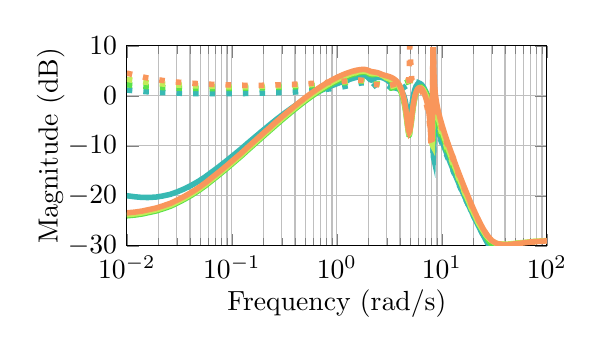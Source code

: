 % This file was created by matlab2tikz.
%
%The latest updates can be retrieved from
%  http://www.mathworks.com/matlabcentral/fileexchange/22022-matlab2tikz-matlab2tikz
%where you can also make suggestions and rate matlab2tikz.
%
%\definecolor{mycolor1}{rgb}{0.078,0.504,0.838}%blau
\definecolor{mycolor1}{rgb}{0.977,0.589,0.357}%
\definecolor{mycolor37}{rgb}{0.221,0.724,0.703}%
\definecolor{mycolor53}{rgb}{0.352,0.886,0.291}%
\definecolor{mycolor69}{rgb}{0.757,0.925,0.348}%
\definecolor{mycolor89}{rgb}{0.977,0.589,0.357}%
%
\begin{tikzpicture}

\begin{axis}[%
width=2.1in,
height=1.0in,
at={(0.68in,0.596in)},
scale only axis,
xmode=log,
xmin=0.01,
xmax=100,
xmajorgrids,
xminorgrids,
ymajorgrids,
xminorticks=true,
xlabel={Frequency (rad/s)},
xlabel style = {yshift=1mm},
ymin=-30,
ymax=10,
ylabel={Magnitude (dB)},
ylabel style = {yshift=-2mm},
axis background/.style={fill=white}
]
\addplot [ line width=2pt,color=mycolor37,loosely dotted,forget plot]
  table[row sep=crcr]{%
0.01	1.151\\
0.012	1.011\\
0.014	0.891\\
0.016	0.79\\
0.019	0.706\\
0.022	0.637\\
0.026	0.581\\
0.03	0.535\\
0.035	0.498\\
0.041	0.468\\
0.048	0.446\\
0.056	0.431\\
0.065	0.423\\
0.076	0.421\\
0.089	0.426\\
0.104	0.437\\
0.122	0.453\\
0.142	0.474\\
0.166	0.5\\
0.194	0.531\\
0.227	0.568\\
0.265	0.612\\
0.31	0.665\\
0.363	0.729\\
0.424	0.804\\
0.495	0.895\\
0.579	1.005\\
0.677	1.137\\
0.791	1.296\\
0.925	1.487\\
1.024	1.633\\
1.099	1.743\\
1.168	1.846\\
1.24	1.953\\
1.306	2.05\\
1.373	2.148\\
1.435	2.237\\
1.497	2.322\\
1.556	2.399\\
1.611	2.467\\
1.666	2.528\\
1.713	2.572\\
1.765	2.605\\
1.805	2.615\\
1.854	2.597\\
1.887	2.558\\
1.933	2.447\\
1.958	2.351\\
2.003	2.121\\
2.021	2.01\\
2.076	1.709\\
2.132	1.588\\
2.2	1.73\\
2.204	1.742\\
2.284	2.034\\
2.297	2.079\\
2.387	2.3\\
2.413	2.345\\
2.514	2.449\\
2.557	2.468\\
2.675	2.463\\
2.738	2.431\\
2.877	2.303\\
2.967	2.183\\
3.137	1.891\\
3.311	1.518\\
3.312	1.516\\
3.351	1.424\\
3.352	1.421\\
3.371	1.375\\
3.59	0.829\\
3.591	0.827\\
3.614	0.789\\
3.63	0.777\\
3.845	0.995\\
3.861	1.014\\
4.048	1.254\\
4.063	1.274\\
4.223	1.489\\
4.239	1.51\\
4.374	1.694\\
4.391	1.717\\
4.502	1.869\\
4.611	2.015\\
4.703	2.136\\
4.78	2.234\\
4.845	2.314\\
4.9	2.38\\
4.945	2.431\\
4.982	2.47\\
5.021	2.508\\
5.067	2.554\\
5.124	2.606\\
5.193	2.663\\
5.279	2.722\\
5.384	2.777\\
5.514	2.813\\
5.532	2.815\\
5.676	2.801\\
5.73	2.782\\
5.878	2.69\\
5.978	2.593\\
6.133	2.39\\
6.292	2.118\\
6.406	1.887\\
6.456	1.776\\
6.493	1.691\\
6.743	1.063\\
6.815	0.868\\
7.035	0.248\\
7.094	0.081\\
7.286	-0.467\\
7.332	-0.597\\
7.5	-1.041\\
7.536	-1.132\\
7.681	-1.454\\
7.709	-1.507\\
7.835	-1.683\\
7.855	-1.699\\
7.963	-1.68\\
7.978	-1.659\\
8.071	-1.34\\
8.081	-1.284\\
8.162	-0.575\\
8.167	-0.526\\
8.237	-2.636\\
8.3	-12.539\\
8.363	-10.719\\
8.441	-8.11\\
8.535	-7.17\\
8.651	-6.86\\
8.793	-6.88\\
8.806	-6.892\\
8.969	-7.124\\
9.008	-7.195\\
9.186	-7.552\\
9.258	-7.709\\
9.455	-8.153\\
9.57	-8.416\\
9.792	-8.931\\
9.961	-9.319\\
10.216	-9.899\\
10.455	-10.429\\
10.755	-11.077\\
10.877	-11.337\\
10.878	-11.338\\
11.446	-12.494\\
11.446	-12.495\\
11.941	-13.441\\
11.941	-13.441\\
12.367	-14.217\\
12.367	-14.218\\
12.733	-14.855\\
12.733	-14.855\\
13.044	-15.379\\
13.044	-15.38\\
13.308	-15.812\\
13.309	-15.813\\
13.532	-16.17\\
13.532	-16.171\\
13.72	-16.466\\
13.72	-16.466\\
13.878	-16.697\\
13.879	-16.697\\
14.038	-16.929\\
14.039	-16.93\\
14.234	-17.222\\
14.234	-17.223\\
14.472	-17.573\\
14.473	-17.574\\
14.766	-17.991\\
14.766	-17.992\\
15.127	-18.49\\
15.128	-18.491\\
15.574	-19.086\\
15.575	-19.087\\
16.13	-19.796\\
16.131	-19.798\\
16.827	-20.641\\
16.828	-20.643\\
17.706	-21.645\\
17.708	-21.647\\
18.827	-22.833\\
18.829	-22.835\\
20.272	-24.234\\
20.275	-24.237\\
22.162	-25.878\\
22.165	-25.881\\
24.674	-27.79\\
24.678	-27.794\\
28.082	-29.981\\
28.088	-29.985\\
28.683	-30.326\\
33.529	-32.736\\
39.194	-34.862\\
45.816	-36.513\\
53.557	-37.506\\
62.605	-38.167\\
73.182	-38.591\\
85.547	-38.853\\
100	-39.012\\
};



\addplot [ line width=2pt,color=mycolor37,solid,forget plot]
  table[row sep=crcr]{%
0.01	-19.98\\
0.012	-20.2\\
0.014	-20.322\\
0.016	-20.34\\
0.019	-20.247\\
0.022	-20.035\\
0.026	-19.699\\
0.03	-19.236\\
0.035	-18.646\\
0.041	-17.935\\
0.048	-17.114\\
0.056	-16.195\\
0.065	-15.194\\
0.076	-14.126\\
0.089	-13.005\\
0.104	-11.847\\
0.122	-10.662\\
0.142	-9.464\\
0.166	-8.262\\
0.194	-7.069\\
0.227	-5.894\\
0.265	-4.749\\
0.31	-3.646\\
0.363	-2.597\\
0.424	-1.613\\
0.495	-0.702\\
0.579	0.129\\
0.677	0.878\\
0.791	1.549\\
0.925	2.147\\
1.036	2.541\\
1.098	2.733\\
1.098	2.733\\
1.099	2.734\\
1.179	2.957\\
1.239	3.107\\
1.24	3.107\\
1.24	3.108\\
1.317	3.282\\
1.373	3.399\\
1.373	3.4\\
1.373	3.4\\
1.446	3.538\\
1.497	3.628\\
1.497	3.628\\
1.497	3.628\\
1.565	3.735\\
1.61	3.8\\
1.611	3.801\\
1.611	3.801\\
1.674	3.879\\
1.713	3.919\\
1.713	3.92\\
1.713	3.92\\
1.772	3.963\\
1.805	3.976\\
1.805	3.976\\
1.805	3.976\\
1.86	3.966\\
1.886	3.943\\
1.887	3.943\\
1.887	3.942\\
1.938	3.845\\
1.958	3.783\\
1.958	3.783\\
1.958	3.782\\
2.006	3.581\\
2.021	3.509\\
2.021	3.509\\
2.021	3.508\\
2.076	3.259\\
2.076	3.259\\
2.076	3.259\\
2.132	3.149\\
2.132	3.149\\
2.132	3.149\\
2.2	3.248\\
2.2	3.248\\
2.2	3.248\\
2.204	3.258\\
2.284	3.472\\
2.284	3.473\\
2.284	3.473\\
2.296	3.502\\
2.387	3.655\\
2.387	3.655\\
2.387	3.655\\
2.41	3.679\\
2.514	3.725\\
2.515	3.725\\
2.515	3.725\\
2.552	3.723\\
2.675	3.659\\
2.675	3.658\\
2.675	3.658\\
2.729	3.607\\
2.877	3.407\\
2.878	3.406\\
2.878	3.406\\
2.954	3.272\\
3.137	2.878\\
3.138	2.876\\
3.138	2.875\\
3.228	2.648\\
3.311	2.419\\
3.311	2.419\\
3.311	2.419\\
3.312	2.417\\
3.342	2.33\\
3.352	2.301\\
3.352	2.3\\
3.504	1.834\\
3.604	1.572\\
3.614	1.562\\
3.614	1.561\\
3.751	1.471\\
3.837	1.401\\
3.845	1.394\\
3.845	1.393\\
3.969	1.24\\
4.041	1.111\\
4.048	1.097\\
4.048	1.097\\
4.159	0.814\\
4.217	0.615\\
4.223	0.592\\
4.223	0.591\\
4.323	0.135\\
4.368	-0.129\\
4.374	-0.162\\
4.374	-0.163\\
4.464	-0.825\\
4.498	-1.119\\
4.502	-1.161\\
4.502	-1.162\\
4.585	-2.021\\
4.607	-2.286\\
4.611	-2.332\\
4.611	-2.334\\
4.687	-3.298\\
4.7	-3.465\\
4.703	-3.508\\
4.703	-3.509\\
4.773	-4.382\\
4.778	-4.427\\
4.78	-4.456\\
4.78	-4.458\\
4.843	-4.983\\
4.845	-4.995\\
4.845	-4.996\\
4.898	-5.112\\
4.899	-5.11\\
4.9	-5.11\\
4.943	-4.941\\
4.945	-4.931\\
4.945	-4.93\\
4.981	-4.626\\
4.982	-4.613\\
4.982	-4.612\\
5.019	-4.19\\
5.02	-4.178\\
5.021	-4.176\\
5.066	-3.564\\
5.067	-3.555\\
5.067	-3.553\\
5.123	-2.751\\
5.123	-2.747\\
5.124	-2.746\\
5.193	-1.797\\
5.193	-1.795\\
5.193	-1.793\\
5.278	-0.775\\
5.279	-0.774\\
5.279	-0.765\\
5.384	0.231\\
5.384	0.232\\
5.385	0.245\\
5.514	1.137\\
5.514	1.138\\
5.517	1.153\\
5.676	1.869\\
5.676	1.869\\
5.68	1.882\\
5.689	1.913\\
5.878	2.352\\
5.878	2.352\\
5.884	2.36\\
5.914	2.399\\
6.133	2.497\\
6.133	2.497\\
6.14	2.495\\
6.197	2.472\\
6.404	2.262\\
6.405	2.261\\
6.406	2.26\\
6.456	2.183\\
6.456	2.183\\
6.466	2.166\\
6.493	2.121\\
6.742	1.606\\
6.742	1.606\\
6.743	1.603\\
6.815	1.429\\
7.034	0.855\\
7.034	0.854\\
7.035	0.851\\
7.094	0.69\\
7.284	0.16\\
7.285	0.159\\
7.286	0.156\\
7.333	0.027\\
7.498	-0.413\\
7.499	-0.414\\
7.5	-0.417\\
7.536	-0.509\\
7.68	-0.833\\
7.68	-0.834\\
7.681	-0.836\\
7.709	-0.89\\
7.833	-1.072\\
7.833	-1.073\\
7.835	-1.074\\
7.855	-1.091\\
7.962	-1.082\\
7.962	-1.082\\
7.963	-1.081\\
7.978	-1.061\\
8.07	-0.761\\
8.07	-0.759\\
8.071	-0.752\\
8.081	-0.695\\
8.16	-0.016\\
8.16	-0.013\\
8.162	-0.001\\
8.168	0.051\\
8.236	-1.828\\
8.236	-1.87\\
8.237	-2.026\\
8.298	-12.097\\
8.299	-12.099\\
8.3	-12.104\\
8.362	-10.284\\
8.362	-10.261\\
8.363	-10.177\\
8.439	-7.583\\
8.439	-7.577\\
8.441	-7.553\\
8.533	-6.625\\
8.534	-6.623\\
8.535	-6.616\\
8.649	-6.317\\
8.65	-6.317\\
8.651	-6.316\\
8.791	-6.347\\
8.792	-6.348\\
8.793	-6.349\\
8.807	-6.363\\
8.967	-6.606\\
8.967	-6.607\\
8.969	-6.609\\
9.009	-6.685\\
9.184	-7.053\\
9.184	-7.054\\
9.186	-7.057\\
9.259	-7.223\\
9.453	-7.679\\
9.454	-7.68\\
9.455	-7.683\\
9.571	-7.96\\
9.79	-8.487\\
9.791	-8.488\\
9.792	-8.492\\
9.962	-8.897\\
10.214	-9.491\\
10.215	-9.493\\
10.216	-9.496\\
10.456	-10.049\\
10.752	-10.713\\
10.753	-10.714\\
10.755	-10.717\\
10.877	-10.986\\
10.878	-10.987\\
10.878	-10.987\\
10.878	-10.987\\
11.446	-12.184\\
11.446	-12.184\\
11.446	-12.184\\
11.446	-12.184\\
11.94	-13.163\\
11.941	-13.163\\
11.941	-13.163\\
11.941	-13.163\\
12.367	-13.964\\
12.367	-13.965\\
12.367	-13.965\\
12.367	-13.965\\
12.732	-14.622\\
12.732	-14.622\\
12.733	-14.622\\
12.733	-14.623\\
13.044	-15.163\\
13.044	-15.163\\
13.044	-15.163\\
13.044	-15.163\\
13.308	-15.609\\
13.308	-15.609\\
13.308	-15.609\\
13.309	-15.609\\
13.532	-15.978\\
13.532	-15.978\\
13.532	-15.978\\
13.532	-15.978\\
13.72	-16.282\\
13.72	-16.282\\
13.72	-16.282\\
13.72	-16.282\\
13.878	-16.519\\
13.878	-16.519\\
13.878	-16.519\\
13.879	-16.52\\
14.038	-16.758\\
14.038	-16.758\\
14.038	-16.758\\
14.039	-16.759\\
14.234	-17.059\\
14.234	-17.06\\
14.234	-17.06\\
14.234	-17.06\\
14.472	-17.419\\
14.473	-17.419\\
14.473	-17.419\\
14.473	-17.42\\
14.766	-17.848\\
14.766	-17.848\\
14.766	-17.848\\
14.766	-17.849\\
15.127	-18.359\\
15.127	-18.36\\
15.127	-18.36\\
15.128	-18.361\\
15.574	-18.969\\
15.574	-18.969\\
15.574	-18.969\\
15.575	-18.97\\
16.13	-19.694\\
16.131	-19.695\\
16.131	-19.695\\
16.131	-19.696\\
16.827	-20.556\\
16.827	-20.556\\
16.827	-20.556\\
16.828	-20.557\\
17.706	-21.576\\
17.707	-21.577\\
17.707	-21.577\\
17.708	-21.578\\
18.827	-22.781\\
18.828	-22.782\\
18.828	-22.782\\
18.829	-22.783\\
20.272	-24.197\\
20.273	-24.198\\
20.273	-24.199\\
20.275	-24.2\\
22.162	-25.854\\
22.163	-25.855\\
22.163	-25.856\\
22.165	-25.857\\
24.674	-27.776\\
24.676	-27.777\\
24.676	-27.777\\
24.678	-27.779\\
28.082	-29.973\\
28.085	-29.975\\
28.085	-29.975\\
28.088	-29.977\\
28.683	-30.319\\
33.529	-32.732\\
39.194	-34.86\\
45.816	-36.512\\
53.557	-37.505\\
62.605	-38.167\\
73.182	-38.59\\
85.547	-38.852\\
100	-39.012\\
};



\addplot [ line width=2pt,color=mycolor53,loosely dotted,forget plot]
  table[row sep=crcr]{%
0.01	2.211\\
0.012	2.055\\
0.014	1.923\\
0.016	1.813\\
0.019	1.724\\
0.022	1.653\\
0.026	1.597\\
0.03	1.554\\
0.035	1.52\\
0.041	1.494\\
0.048	1.475\\
0.056	1.464\\
0.065	1.463\\
0.076	1.47\\
0.089	1.483\\
0.104	1.5\\
0.122	1.521\\
0.142	1.545\\
0.166	1.573\\
0.194	1.603\\
0.227	1.638\\
0.265	1.678\\
0.31	1.723\\
0.363	1.776\\
0.424	1.837\\
0.495	1.909\\
0.579	1.993\\
0.677	2.093\\
0.791	2.21\\
0.925	2.347\\
0.994	2.417\\
1.06	2.484\\
1.138	2.561\\
1.203	2.623\\
1.278	2.692\\
1.339	2.746\\
1.41	2.805\\
1.466	2.848\\
1.534	2.894\\
1.584	2.923\\
1.647	2.951\\
1.69	2.962\\
1.75	2.963\\
1.786	2.951\\
1.842	2.906\\
1.872	2.865\\
1.925	2.75\\
1.947	2.683\\
1.998	2.5\\
2.014	2.437\\
2.072	2.231\\
2.131	2.116\\
2.204	2.132\\
2.209	2.138\\
2.293	2.264\\
2.308	2.286\\
2.403	2.39\\
2.43	2.407\\
2.539	2.42\\
2.582	2.407\\
2.71	2.315\\
2.773	2.249\\
2.927	2.032\\
3.015	1.883\\
3.016	1.88\\
3.139	1.65\\
3.139	1.65\\
3.143	1.642\\
3.304	1.542\\
3.417	1.622\\
3.417	1.622\\
3.425	1.628\\
3.562	1.74\\
3.678	1.841\\
3.79	1.942\\
3.902	2.046\\
3.99	2.128\\
4.098	2.231\\
4.162	2.291\\
4.268	2.39\\
4.311	2.429\\
4.415	2.522\\
4.437	2.542\\
4.54	2.629\\
4.545	2.633\\
4.635	2.705\\
4.712	2.762\\
4.776	2.806\\
4.829	2.843\\
4.874	2.875\\
4.911	2.908\\
4.948	2.933\\
4.994	2.94\\
5.05	2.951\\
5.052	2.952\\
5.118	2.967\\
5.133	2.97\\
5.203	2.98\\
5.233	2.983\\
5.306	2.982\\
5.356	2.977\\
5.435	2.959\\
5.508	2.931\\
5.594	2.885\\
5.697	2.81\\
5.794	2.719\\
5.934	2.552\\
6.045	2.39\\
6.232	2.06\\
6.351	1.816\\
6.363	1.791\\
6.583	1.276\\
6.686	1.012\\
6.89	0.451\\
6.975	0.208\\
7.155	-0.328\\
7.224	-0.536\\
7.382	-1.028\\
7.436	-1.198\\
7.575	-1.645\\
7.616	-1.779\\
7.738	-2.19\\
7.768	-2.292\\
7.876	-2.687\\
7.896	-2.764\\
7.992	-3.187\\
8.003	-3.244\\
8.089	-3.841\\
8.092	-3.878\\
8.167	-5.31\\
8.229	-8.823\\
8.292	-4.325\\
8.305	-4.07\\
8.369	-3.818\\
8.388	-3.847\\
8.462	-4.039\\
8.49	-4.123\\
8.577	-4.392\\
8.615	-4.507\\
8.718	-4.82\\
8.768	-4.967\\
8.892	-5.33\\
8.957	-5.514\\
9.107	-5.936\\
9.191	-6.166\\
9.375	-6.66\\
9.482	-6.943\\
9.709	-7.526\\
9.847	-7.871\\
10.13	-8.559\\
10.307	-8.977\\
10.663	-9.79\\
11.092	-10.722\\
11.098	-10.734\\
11.6	-11.764\\
11.604	-11.773\\
12.039	-12.619\\
12.043	-12.625\\
12.417	-13.322\\
12.419	-13.326\\
12.74	-13.901\\
12.741	-13.903\\
13.014	-14.378\\
13.015	-14.378\\
13.246	-14.77\\
13.247	-14.77\\
13.442	-15.086\\
13.443	-15.088\\
13.607	-15.336\\
13.608	-15.338\\
13.773	-15.611\\
13.775	-15.615\\
13.977	-15.944\\
13.979	-15.948\\
14.226	-16.333\\
14.229	-16.339\\
14.531	-16.797\\
14.536	-16.803\\
14.908	-17.349\\
14.913	-17.357\\
15.374	-18.009\\
15.381	-18.019\\
15.954	-18.795\\
15.964	-18.807\\
16.683	-19.729\\
16.694	-19.744\\
17.604	-20.837\\
17.619	-20.855\\
18.78	-22.143\\
18.799	-22.164\\
20.301	-23.668\\
20.326	-23.691\\
22.296	-25.414\\
22.33	-25.441\\
24.961	-27.339\\
25.005	-27.368\\
28.594	-29.292\\
28.655	-29.319\\
28.683	-29.331\\
33.529	-30.898\\
39.194	-31.616\\
45.816	-31.839\\
53.557	-31.87\\
62.605	-31.821\\
73.182	-31.747\\
85.547	-31.673\\
100	-31.609\\
};

\addplot [ line width=2pt,color=mycolor53,solid,forget plot]
  table[row sep=crcr]{%
0.01	-23.997\\
0.012	-23.84\\
0.014	-23.636\\
0.016	-23.371\\
0.019	-23.033\\
0.022	-22.61\\
0.026	-22.093\\
0.03	-21.472\\
0.035	-20.747\\
0.041	-19.919\\
0.048	-18.996\\
0.056	-17.988\\
0.065	-16.908\\
0.076	-15.769\\
0.089	-14.583\\
0.104	-13.362\\
0.122	-12.116\\
0.142	-10.854\\
0.166	-9.584\\
0.194	-8.315\\
0.227	-7.052\\
0.265	-5.802\\
0.31	-4.573\\
0.363	-3.375\\
0.424	-2.217\\
0.495	-1.111\\
0.579	-0.067\\
0.677	0.905\\
0.791	1.793\\
0.925	2.592\\
1.006	2.985\\
1.059	3.21\\
1.06	3.21\\
1.06	3.212\\
1.151	3.549\\
1.202	3.716\\
1.203	3.717\\
1.203	3.717\\
1.29	3.967\\
1.339	4.089\\
1.339	4.09\\
1.339	4.09\\
1.422	4.274\\
1.466	4.36\\
1.466	4.36\\
1.466	4.361\\
1.544	4.492\\
1.583	4.549\\
1.583	4.549\\
1.584	4.549\\
1.656	4.636\\
1.69	4.669\\
1.69	4.669\\
1.69	4.669\\
1.757	4.712\\
1.786	4.721\\
1.786	4.721\\
1.786	4.721\\
1.849	4.713\\
1.871	4.699\\
1.871	4.699\\
1.872	4.699\\
1.93	4.626\\
1.947	4.595\\
1.947	4.595\\
1.947	4.595\\
2.002	4.469\\
2.014	4.439\\
2.014	4.439\\
2.014	4.439\\
2.072	4.303\\
2.072	4.302\\
2.072	4.302\\
2.131	4.219\\
2.131	4.219\\
2.131	4.219\\
2.204	4.212\\
2.204	4.212\\
2.204	4.212\\
2.209	4.215\\
2.293	4.28\\
2.293	4.28\\
2.293	4.28\\
2.307	4.291\\
2.403	4.337\\
2.403	4.337\\
2.403	4.337\\
2.426	4.339\\
2.539	4.3\\
2.54	4.299\\
2.54	4.299\\
2.575	4.273\\
2.71	4.121\\
2.711	4.12\\
2.711	4.12\\
2.762	4.044\\
2.927	3.742\\
2.928	3.741\\
2.928	3.741\\
2.999	3.585\\
3.016	3.548\\
3.016	3.547\\
3.016	3.546\\
3.133	3.261\\
3.139	3.248\\
3.139	3.248\\
3.139	3.248\\
3.139	3.247\\
3.303	2.88\\
3.304	2.879\\
3.304	2.878\\
3.411	2.727\\
3.561	2.489\\
3.562	2.487\\
3.562	2.487\\
3.66	2.291\\
3.789	1.966\\
3.79	1.963\\
3.79	1.963\\
3.879	1.682\\
3.989	1.253\\
3.99	1.25\\
3.99	1.248\\
4.07	0.862\\
4.162	0.333\\
4.162	0.327\\
4.163	0.325\\
4.236	-0.181\\
4.31	-0.789\\
4.311	-0.797\\
4.311	-0.8\\
4.377	-1.43\\
4.436	-2.073\\
4.437	-2.084\\
4.438	-2.088\\
4.498	-2.83\\
4.544	-3.447\\
4.545	-3.46\\
4.545	-3.466\\
4.601	-4.279\\
4.634	-4.795\\
4.635	-4.81\\
4.636	-4.816\\
4.687	-5.583\\
4.711	-5.92\\
4.712	-5.935\\
4.712	-5.94\\
4.76	-6.635\\
4.775	-6.846\\
4.776	-6.86\\
4.776	-6.866\\
4.821	-7.446\\
4.828	-7.513\\
4.829	-7.522\\
4.829	-7.526\\
4.872	-7.788\\
4.873	-7.789\\
4.874	-7.793\\
4.874	-7.794\\
4.91	-7.816\\
4.911	-7.814\\
4.911	-7.813\\
4.947	-7.552\\
4.948	-7.534\\
4.949	-7.526\\
4.958	-7.294\\
4.993	-6.654\\
4.994	-6.642\\
4.994	-6.637\\
5.011	-6.462\\
5.049	-6.104\\
5.05	-6.095\\
5.05	-6.091\\
5.075	-5.872\\
5.117	-5.435\\
5.118	-5.419\\
5.119	-5.413\\
5.154	-4.882\\
5.202	-4.162\\
5.203	-4.146\\
5.203	-4.139\\
5.251	-3.463\\
5.305	-2.752\\
5.306	-2.739\\
5.307	-2.733\\
5.37	-1.997\\
5.434	-1.355\\
5.435	-1.344\\
5.435	-1.34\\
5.519	-0.624\\
5.593	-0.092\\
5.594	-0.084\\
5.595	-0.081\\
5.703	0.533\\
5.793	0.921\\
5.794	0.925\\
5.794	0.927\\
5.935	1.358\\
6.043	1.566\\
6.045	1.568\\
6.045	1.569\\
6.227	1.725\\
6.233	1.726\\
6.351	1.719\\
6.351	1.719\\
6.357	1.716\\
6.362	1.715\\
6.363	1.714\\
6.364	1.714\\
6.586	1.516\\
6.686	1.37\\
6.686	1.37\\
6.692	1.36\\
6.893	0.978\\
6.975	0.797\\
6.975	0.797\\
6.981	0.783\\
7.158	0.353\\
7.224	0.181\\
7.224	0.18\\
7.23	0.164\\
7.384	-0.257\\
7.436	-0.404\\
7.436	-0.404\\
7.443	-0.423\\
7.577	-0.813\\
7.616	-0.929\\
7.616	-0.93\\
7.623	-0.95\\
7.74	-1.306\\
7.768	-1.394\\
7.768	-1.394\\
7.775	-1.416\\
7.877	-1.747\\
7.896	-1.81\\
7.896	-1.811\\
7.903	-1.834\\
7.992	-2.169\\
8.003	-2.213\\
8.003	-2.214\\
8.01	-2.244\\
8.089	-2.689\\
8.092	-2.716\\
8.092	-2.717\\
8.099	-2.775\\
8.167	-3.915\\
8.167	-3.92\\
8.174	-4.184\\
8.229	-9.314\\
8.23	-9.328\\
8.237	-9.633\\
8.292	-4.682\\
8.292	-4.674\\
8.299	-4.399\\
8.305	-4.229\\
8.369	-3.523\\
8.369	-3.523\\
8.376	-3.505\\
8.388	-3.488\\
8.462	-3.539\\
8.463	-3.539\\
8.47	-3.552\\
8.489	-3.59\\
8.577	-3.797\\
8.577	-3.798\\
8.585	-3.817\\
8.614	-3.893\\
8.718	-4.177\\
8.719	-4.178\\
8.726	-4.199\\
8.767	-4.312\\
8.892	-4.662\\
8.892	-4.663\\
8.9	-4.684\\
8.955	-4.838\\
9.107	-5.261\\
9.108	-5.261\\
9.115	-5.283\\
9.189	-5.484\\
9.375	-5.989\\
9.375	-5.99\\
9.383	-6.012\\
9.479	-6.268\\
9.709	-6.871\\
9.709	-6.872\\
9.718	-6.894\\
9.843	-7.216\\
10.13	-7.934\\
10.13	-7.934\\
10.138	-7.956\\
10.302	-8.353\\
10.663	-9.207\\
10.663	-9.207\\
10.672	-9.229\\
11.092	-10.175\\
11.094	-10.179\\
11.094	-10.179\\
11.098	-10.187\\
11.6	-11.259\\
11.602	-11.262\\
11.602	-11.262\\
11.604	-11.268\\
12.039	-12.149\\
12.041	-12.151\\
12.041	-12.151\\
12.043	-12.155\\
12.417	-12.881\\
12.418	-12.882\\
12.418	-12.882\\
12.419	-12.885\\
12.74	-13.484\\
12.74	-13.485\\
12.74	-13.485\\
12.741	-13.486\\
13.014	-13.981\\
13.014	-13.981\\
13.014	-13.981\\
13.015	-13.982\\
13.246	-14.389\\
13.246	-14.389\\
13.246	-14.389\\
13.247	-14.39\\
13.442	-14.719\\
13.442	-14.72\\
13.442	-14.72\\
13.443	-14.721\\
13.607	-14.98\\
13.607	-14.981\\
13.607	-14.981\\
13.608	-14.982\\
13.773	-15.266\\
13.774	-15.268\\
13.774	-15.268\\
13.775	-15.27\\
13.977	-15.612\\
13.978	-15.614\\
13.978	-15.614\\
13.979	-15.616\\
14.226	-16.017\\
14.228	-16.02\\
14.228	-16.02\\
14.229	-16.022\\
14.531	-16.498\\
14.534	-16.502\\
14.534	-16.502\\
14.536	-16.505\\
14.908	-17.072\\
14.911	-17.077\\
14.911	-17.077\\
14.913	-17.081\\
15.374	-17.756\\
15.378	-17.762\\
15.378	-17.762\\
15.381	-17.767\\
15.954	-18.57\\
15.96	-18.578\\
15.96	-18.578\\
15.964	-18.583\\
16.683	-19.536\\
16.69	-19.545\\
16.69	-19.545\\
16.694	-19.551\\
17.604	-20.677\\
17.613	-20.688\\
17.613	-20.688\\
17.619	-20.695\\
18.78	-22.017\\
18.792	-22.03\\
18.792	-22.03\\
18.799	-22.038\\
20.301	-23.574\\
20.316	-23.589\\
20.316	-23.589\\
20.326	-23.599\\
22.296	-25.35\\
22.317	-25.366\\
22.317	-25.366\\
22.33	-25.377\\
24.961	-27.297\\
24.988	-27.315\\
24.988	-27.315\\
25.005	-27.326\\
28.594	-29.266\\
28.631	-29.282\\
28.631	-29.282\\
28.655	-29.293\\
28.683	-29.305\\
33.529	-30.882\\
39.194	-31.606\\
45.816	-31.833\\
53.557	-31.865\\
62.605	-31.817\\
73.182	-31.744\\
85.547	-31.671\\
100	-31.608\\
};


\addplot [ line width=2pt,color=mycolor69,loosely dotted,forget plot]
  table[row sep=crcr]{%
0.01	3.302\\
0.012	3.053\\
0.014	2.836\\
0.016	2.65\\
0.019	2.493\\
0.022	2.362\\
0.026	2.253\\
0.03	2.162\\
0.035	2.085\\
0.041	2.021\\
0.048	1.967\\
0.056	1.921\\
0.065	1.881\\
0.076	1.846\\
0.089	1.817\\
0.104	1.795\\
0.122	1.795\\
0.142	1.816\\
0.166	1.846\\
0.194	1.88\\
0.227	1.918\\
0.265	1.96\\
0.31	2.007\\
0.363	2.059\\
0.424	2.118\\
0.495	2.186\\
0.579	2.264\\
0.677	2.355\\
0.791	2.46\\
0.925	2.581\\
0.986	2.635\\
1.049	2.689\\
1.13	2.758\\
1.191	2.807\\
1.269	2.867\\
1.327	2.909\\
1.401	2.957\\
1.455	2.989\\
1.524	3.025\\
1.572	3.045\\
1.638	3.063\\
1.679	3.067\\
1.74	3.06\\
1.775	3.045\\
1.833	2.997\\
1.861	2.958\\
1.916	2.847\\
1.937	2.788\\
1.989	2.621\\
2.004	2.566\\
2.063	2.376\\
2.123	2.253\\
2.196	2.217\\
2.201	2.219\\
2.286	2.273\\
2.3	2.284\\
2.397	2.336\\
2.423	2.341\\
2.534	2.314\\
2.575	2.288\\
2.707	2.156\\
2.766	2.077\\
2.925	1.824\\
3.009	1.725\\
3.048	1.72\\
3.103	1.738\\
3.158	1.767\\
3.159	1.768\\
3.238	1.816\\
3.39	1.921\\
3.491	1.996\\
3.649	2.118\\
3.715	2.171\\
3.878	2.304\\
3.911	2.331\\
4.079	2.47\\
4.08	2.471\\
4.226	2.588\\
4.35	2.684\\
4.455	2.761\\
4.544	2.822\\
4.619	2.869\\
4.681	2.906\\
4.734	2.935\\
4.777	2.958\\
4.814	2.978\\
4.851	3.001\\
4.895	3.064\\
4.95	4.674\\
4.995	4.101\\
5.017	3.476\\
5.064	3.1\\
5.1	3.07\\
5.149	3.056\\
5.202	3.046\\
5.252	3.036\\
5.328	3.013\\
5.38	2.993\\
5.484	2.936\\
5.537	2.898\\
5.679	2.77\\
5.734	2.71\\
5.979	2.359\\
6.29	1.733\\
6.549	1.067\\
6.607	0.903\\
6.862	0.113\\
6.893	0.01\\
7.133	-0.84\\
7.139	-0.864\\
7.349	-1.712\\
7.527	-2.552\\
7.677	-3.43\\
7.803	-4.43\\
7.909	-5.709\\
7.997	-7.618\\
8.071	-10.439\\
8.133	-10.724\\
8.195	-3.292\\
8.239	3.316\\
8.309	2.779\\
8.394	0.389\\
8.499	-1.203\\
8.626	-2.365\\
8.784	-3.335\\
8.788	-3.357\\
8.978	-4.239\\
9.001	-4.333\\
9.218	-5.154\\
9.265	-5.317\\
9.517	-6.135\\
9.595	-6.373\\
9.892	-7.228\\
10.011	-7.553\\
10.365	-8.475\\
10.538	-8.905\\
10.688	-9.266\\
10.701	-9.297\\
11.209	-10.462\\
11.219	-10.485\\
11.662	-11.434\\
11.67	-11.45\\
12.053	-12.229\\
12.058	-12.239\\
12.387	-12.881\\
12.39	-12.887\\
12.673	-13.417\\
12.674	-13.419\\
12.914	-13.853\\
12.915	-13.854\\
13.118	-14.197\\
13.12	-14.2\\
13.29	-14.473\\
13.293	-14.479\\
13.463	-14.802\\
13.468	-14.812\\
13.676	-15.185\\
13.682	-15.196\\
13.935	-15.623\\
13.944	-15.638\\
14.254	-16.142\\
14.265	-16.16\\
14.647	-16.76\\
14.661	-16.781\\
15.134	-17.495\\
15.152	-17.522\\
15.742	-18.37\\
15.765	-18.403\\
16.504	-19.409\\
16.534	-19.447\\
17.471	-20.635\\
17.509	-20.681\\
18.709	-22.069\\
18.757	-22.122\\
18.771	-22.138\\
20.228	-23.633\\
21.797	-25.032\\
23.689	-26.432\\
25.99	-27.734\\
28.816	-28.798\\
32.326	-29.472\\
36.74	-29.689\\
42.37	-29.659\\
45.816	-29.597\\
53.557	-29.441\\
62.605	-29.285\\
73.182	-29.15\\
85.547	-29.04\\
100	-28.955\\
};

\addplot [ line width=2pt,color=mycolor69,solid,forget plot]
  table[row sep=crcr]{%
0.01	-23.774\\
0.012	-23.618\\
0.014	-23.413\\
0.016	-23.148\\
0.019	-22.81\\
0.022	-22.388\\
0.026	-21.87\\
0.03	-21.25\\
0.035	-20.524\\
0.041	-19.697\\
0.048	-18.773\\
0.056	-17.765\\
0.065	-16.685\\
0.076	-15.545\\
0.089	-14.359\\
0.104	-13.137\\
0.122	-11.89\\
0.142	-10.627\\
0.166	-9.355\\
0.194	-8.083\\
0.227	-6.816\\
0.265	-5.563\\
0.31	-4.332\\
0.363	-3.131\\
0.424	-1.969\\
0.495	-0.858\\
0.579	0.193\\
0.677	1.171\\
0.791	2.066\\
0.925	2.867\\
0.998	3.222\\
1.048	3.437\\
1.048	3.438\\
1.049	3.439\\
1.142	3.788\\
1.191	3.947\\
1.191	3.947\\
1.191	3.948\\
1.281	4.203\\
1.327	4.318\\
1.327	4.318\\
1.327	4.318\\
1.412	4.503\\
1.454	4.582\\
1.455	4.582\\
1.455	4.583\\
1.534	4.712\\
1.572	4.764\\
1.572	4.764\\
1.572	4.764\\
1.646	4.848\\
1.679	4.877\\
1.679	4.877\\
1.679	4.877\\
1.748	4.919\\
1.775	4.927\\
1.775	4.927\\
1.775	4.927\\
1.839	4.922\\
1.861	4.91\\
1.861	4.91\\
1.861	4.91\\
1.921	4.85\\
1.937	4.824\\
1.937	4.824\\
1.937	4.824\\
1.993	4.719\\
2.004	4.695\\
2.004	4.694\\
2.004	4.694\\
2.063	4.575\\
2.063	4.575\\
2.063	4.575\\
2.123	4.485\\
2.123	4.485\\
2.123	4.485\\
2.196	4.435\\
2.196	4.435\\
2.196	4.435\\
2.201	4.433\\
2.286	4.428\\
2.286	4.428\\
2.286	4.428\\
2.298	4.429\\
2.397	4.416\\
2.397	4.416\\
2.397	4.416\\
2.419	4.407\\
2.534	4.322\\
2.534	4.322\\
2.535	4.322\\
2.568	4.286\\
2.707	4.087\\
2.707	4.086\\
2.707	4.086\\
2.755	4.001\\
2.925	3.663\\
2.926	3.662\\
2.926	3.661\\
2.994	3.552\\
2.994	3.551\\
3.158	3.387\\
3.159	3.386\\
3.159	3.386\\
3.159	3.386\\
3.221	3.324\\
3.238	3.305\\
3.24	3.304\\
3.438	3.052\\
3.439	3.051\\
3.439	3.051\\
3.439	3.051\\
3.472	3.0\\
3.491	2.968\\
3.493	2.966\\
3.695	2.558\\
3.715	2.506\\
3.717	2.502\\
3.889	1.974\\
3.911	1.893\\
3.913	1.887\\
4.058	1.237\\
4.08	1.118\\
4.082	1.108\\
4.202	0.355\\
4.226	0.186\\
4.228	0.172\\
4.326	-0.648\\
4.35	-0.875\\
4.352	-0.894\\
4.431	-1.73\\
4.455	-2.019\\
4.457	-2.043\\
4.519	-2.838\\
4.544	-3.185\\
4.546	-3.214\\
4.593	-3.91\\
4.619	-4.302\\
4.621	-4.335\\
4.656	-4.887\\
4.681	-5.301\\
4.683	-5.334\\
4.708	-5.721\\
4.734	-6.125\\
4.736	-6.157\\
4.751	-6.384\\
4.777	-6.75\\
4.78	-6.778\\
4.787	-6.878\\
4.814	-7.19\\
4.816	-7.212\\
4.824	-7.281\\
4.851	-7.466\\
4.853	-7.478\\
4.868	-7.546\\
4.895	-7.589\\
4.898	-7.588\\
4.923	-7.524\\
4.95	-7.338\\
4.952	-7.317\\
4.99	-6.881\\
5.017	-6.522\\
5.02	-6.492\\
5.072	-5.805\\
5.1	-5.435\\
5.102	-5.404\\
5.173	-4.38\\
5.202	-3.96\\
5.204	-3.926\\
5.298	-2.662\\
5.328	-2.31\\
5.33	-2.282\\
5.454	-1.022\\
5.484	-0.765\\
5.486	-0.745\\
5.648	0.342\\
5.679	0.504\\
5.682	0.517\\
5.893	1.282\\
5.925	1.358\\
5.928	1.364\\
6.203	1.655\\
6.238	1.655\\
6.24	1.654\\
6.277	1.646\\
6.278	1.646\\
6.283	1.644\\
6.54	1.393\\
6.607	1.282\\
6.609	1.28\\
6.614	1.27\\
6.855	0.741\\
6.893	0.64\\
6.895	0.635\\
6.901	0.62\\
7.126	-0.055\\
7.139	-0.098\\
7.141	-0.104\\
7.147	-0.123\\
7.349	-0.863\\
7.351	-0.87\\
7.357	-0.894\\
7.527	-1.645\\
7.528	-1.654\\
7.535	-1.684\\
7.677	-2.473\\
7.679	-2.485\\
7.685	-2.525\\
7.803	-3.417\\
7.805	-3.435\\
7.811	-3.492\\
7.909	-4.621\\
7.911	-4.65\\
7.917	-4.746\\
7.997	-6.413\\
7.999	-6.469\\
8.006	-6.663\\
8.071	-9.389\\
8.073	-9.446\\
8.08	-9.577\\
8.133	-9.848\\
8.135	-9.853\\
8.141	-9.866\\
8.195	-3.563\\
8.197	-3.127\\
8.204	-1.749\\
8.238	3.311\\
8.308	3.143\\
8.394	0.919\\
8.499	-0.586\\
8.627	-1.7\\
8.786	-2.644\\
8.788	-2.657\\
8.79	-2.668\\
8.797	-2.704\\
8.981	-3.539\\
9.001	-3.621\\
9.003	-3.63\\
9.01	-3.659\\
9.222	-4.458\\
9.265	-4.607\\
9.267	-4.615\\
9.275	-4.641\\
9.523	-5.457\\
9.595	-5.68\\
9.597	-5.687\\
9.605	-5.711\\
9.9	-6.58\\
10.011	-6.891\\
10.013	-6.898\\
10.021	-6.92\\
10.376	-7.871\\
10.538	-8.286\\
10.541	-8.293\\
10.549	-8.314\\
10.688	-8.66\\
10.692	-8.671\\
10.692	-8.671\\
10.701	-8.693\\
11.209	-9.902\\
11.213	-9.91\\
11.213	-9.91\\
11.219	-9.925\\
11.662	-10.912\\
11.665	-10.918\\
11.665	-10.918\\
11.67	-10.929\\
12.053	-11.74\\
12.054	-11.743\\
12.054	-11.743\\
12.058	-11.75\\
12.387	-12.419\\
12.388	-12.421\\
12.388	-12.421\\
12.39	-12.425\\
12.673	-12.977\\
12.673	-12.978\\
12.673	-12.978\\
12.674	-12.979\\
12.914	-13.432\\
12.914	-13.432\\
12.915	-13.432\\
12.915	-13.433\\
13.118	-13.79\\
13.119	-13.792\\
13.119	-13.792\\
13.12	-13.794\\
13.29	-14.079\\
13.291	-14.082\\
13.292	-14.082\\
13.293	-14.085\\
13.463	-14.421\\
13.466	-14.426\\
13.466	-14.426\\
13.468	-14.43\\
13.676	-14.818\\
13.679	-14.825\\
13.68	-14.825\\
13.682	-14.83\\
13.935	-15.274\\
13.94	-15.283\\
13.94	-15.283\\
13.944	-15.289\\
14.254	-15.814\\
14.261	-15.825\\
14.261	-15.825\\
14.265	-15.832\\
14.647	-16.455\\
14.656	-16.469\\
14.656	-16.469\\
14.661	-16.478\\
15.134	-17.219\\
15.145	-17.236\\
15.145	-17.236\\
15.152	-17.246\\
15.742	-18.126\\
15.756	-18.147\\
15.756	-18.147\\
15.765	-18.159\\
16.504	-19.2\\
16.523	-19.224\\
16.523	-19.225\\
16.534	-19.239\\
17.471	-20.463\\
17.494	-20.493\\
17.495	-20.493\\
17.509	-20.51\\
18.709	-21.936\\
18.739	-21.97\\
18.74	-21.97\\
18.757	-21.99\\
18.771	-22.006\\
20.228	-23.534\\
21.797	-24.957\\
23.689	-26.377\\
25.99	-27.693\\
28.816	-28.768\\
32.326	-29.451\\
36.74	-29.674\\ 
42.37	-29.648\\
45.816	-29.587\\
53.557	-29.434\\
62.605	-29.279\\
73.182	-29.145\\
85.547	-29.037\\
100	-28.952\\
};

\addplot [ line width=2pt,color=mycolor89,loosely dotted,forget plot]
  table[row sep=crcr]{%
0.01	4.535\\
0.012	4.151\\
0.014	3.815\\
0.016	3.526\\
0.019	3.279\\
0.022	3.072\\
0.026	2.897\\
0.03	2.751\\
0.035	2.628\\
0.041	2.525\\
0.048	2.437\\
0.056	2.363\\
0.065	2.3\\
0.076	2.244\\
0.089	2.196\\
0.104	2.154\\
0.122	2.118\\
0.142	2.09\\
0.166	2.084\\
0.194	2.107\\
0.227	2.143\\
0.265	2.184\\
0.31	2.231\\
0.363	2.283\\
0.424	2.341\\
0.495	2.406\\
0.579	2.48\\
0.677	2.563\\
0.791	2.657\\
0.925	2.762\\
0.987	2.808\\
1.046	2.851\\
1.131	2.909\\
1.188	2.945\\
1.269	2.994\\
1.323	3.023\\
1.4	3.06\\
1.449	3.08\\
1.521	3.103\\
1.565	3.113\\
1.633	3.12\\
1.671	3.118\\
1.734	3.101\\
1.766	3.084\\
1.825	3.031\\
1.851	2.997\\
1.907	2.892\\
1.926	2.844\\
1.979	2.692\\
1.992	2.65\\
2.05	2.48\\
2.109	2.355\\
2.182	2.281\\
2.187	2.278\\
2.27	2.264\\
2.284	2.264\\
2.379	2.256\\
2.404	2.248\\
2.515	2.178\\
2.554	2.142\\
2.685	1.992\\
2.741	1.939\\
2.901	1.936\\
2.98	1.969\\
3.152	2.06\\
3.399	2.211\\
3.616	2.359\\
3.807	2.493\\
3.972	2.61\\
4.113	2.708\\
4.234	2.788\\
4.337	2.852\\
4.423	2.901\\
4.496	2.94\\
4.557	2.97\\
4.608	2.992\\
4.65	3.01\\
4.686	3.024\\
4.722	3.037\\
4.765	3.053\\
4.819	3.078\\
4.884	4.309\\
4.892	5.114\\
4.951	9.91\\
5.011	8.653\\
5.084	5.58\\
5.173	3.324\\
5.282	3.022\\
5.417	2.92\\
5.584	2.757\\
5.792	2.472\\
6.053	1.979\\
6.072	1.939\\
6.157	1.742\\
6.178	1.689\\
6.488	0.822\\
6.504	0.772\\
6.785	-0.213\\
7.027	-1.225\\
7.234	-2.265\\
7.409	-3.364\\
7.556	-4.587\\
7.681	-6.042\\
7.785	-7.903\\
7.872	-9.212\\
7.945	-9.43\\
8.005	-9.577\\
8.066	-9.696\\
8.141	-1.336\\
8.172	2.491\\
8.244	9.734\\
8.317	7.511\\
8.407	4.013\\
8.516	1.63\\
8.65	-0.107\\
8.815	-1.506\\
9.018	-2.739\\
9.27	-3.914\\
9.584	-5.104\\
9.978	-6.369\\
10.476	-7.762\\
10.693	-8.32\\
10.728	-8.408\\
11.164	-9.453\\
11.191	-9.514\\
11.572	-10.363\\
11.591	-10.403\\
11.923	-11.1\\
11.935	-11.124\\
12.224	-11.696\\
12.229	-11.707\\
12.479	-12.168\\
12.692	-12.512\\
12.871	-12.822\\
13.053	-13.257\\
13.067	-13.289\\
13.276	-13.707\\
13.295	-13.743\\
13.547	-14.193\\
13.574	-14.239\\
13.881	-14.761\\
13.916	-14.818\\
14.293	-15.434\\
14.338	-15.505\\
14.804	-16.234\\
14.862	-16.322\\
15.442	-17.185\\
15.516	-17.291\\
16.245	-18.311\\
16.34	-18.439\\
17.265	-19.642\\
17.387	-19.794\\
18.575	-21.203\\
18.734	-21.382\\
19.494	-22.207\\
21.024	-23.723\\
22.675	-25.148\\
24.663	-26.583\\
27.081	-27.927\\
30.05	-29.006\\
33.737	-29.604\\
38.372	-29.787\\
44.28	-29.743\\
45.816	-29.714\\
53.557	-29.549\\
62.605	-29.377\\
73.182	-29.226\\
85.547	-29.103\\
100	-29.008\\
};

\addplot [ line width=2pt,color=mycolor89,solid,forget plot]
  table[row sep=crcr]{%
0.01	-23.41\\
0.012	-23.253\\
0.014	-23.048\\
0.016	-22.783\\
0.019	-22.446\\
0.022	-22.023\\
0.026	-21.505\\
0.03	-20.885\\
0.035	-20.16\\
0.041	-19.332\\
0.048	-18.408\\
0.056	-17.4\\
0.065	-16.32\\
0.076	-15.18\\
0.089	-13.993\\
0.104	-12.77\\
0.122	-11.522\\
0.142	-10.258\\
0.166	-8.984\\
0.194	-7.709\\
0.227	-6.439\\
0.265	-5.182\\
0.31	-3.945\\
0.363	-2.737\\
0.424	-1.568\\
0.495	-0.449\\
0.579	0.61\\
0.677	1.595\\
0.791	2.495\\
0.925	3.299\\
0.999	3.657\\
1.046	3.856\\
1.046	3.856\\
1.046	3.857\\
1.142	4.213\\
1.187	4.357\\
1.187	4.357\\
1.188	4.358\\
1.28	4.614\\
1.322	4.716\\
1.322	4.716\\
1.323	4.717\\
1.41	4.898\\
1.448	4.967\\
1.449	4.967\\
1.449	4.968\\
1.53	5.092\\
1.565	5.135\\
1.565	5.135\\
1.565	5.136\\
1.641	5.214\\
1.671	5.237\\
1.671	5.237\\
1.671	5.237\\
1.741	5.275\\
1.766	5.281\\
1.766	5.281\\
1.766	5.281\\
1.831	5.275\\
1.851	5.266\\
1.851	5.266\\
1.851	5.266\\
1.911	5.213\\
1.926	5.194\\
1.926	5.194\\
1.926	5.194\\
1.982	5.101\\
1.992	5.083\\
1.992	5.083\\
1.992	5.083\\
2.05	4.975\\
2.05	4.975\\
2.05	4.975\\
2.109	4.883\\
2.109	4.883\\
2.109	4.883\\
2.182	4.81\\
2.182	4.81\\
2.182	4.81\\
2.187	4.807\\
2.27	4.755\\
2.27	4.755\\
2.27	4.755\\
2.282	4.749\\
2.379	4.684\\
2.38	4.684\\
2.38	4.684\\
2.4	4.667\\
2.515	4.54\\
2.515	4.54\\
2.515	4.54\\
2.547	4.497\\
2.685	4.289\\
2.685	4.288\\
2.686	4.288\\
2.731	4.225\\
2.901	4.061\\
2.901	4.061\\
2.901	4.061\\
2.964	4.01\\
3.021	3.963\\
3.152	3.843\\
3.164	3.83\\
3.279	3.703\\
3.399	3.544\\
3.413	3.523\\
3.509	3.363\\
3.616	3.152\\
3.633	3.116\\
3.712	2.923\\
3.807	2.651\\
3.888	2.372\\
3.972	2.035\\
4.041	1.71\\
4.113	1.311\\
4.171	0.95\\
4.234	0.497\\
4.282	0.115\\
4.337	-0.377\\
4.376	-0.763\\
4.423	-1.276\\
4.455	-1.649\\
4.496	-2.163\\
4.521	-2.506\\
4.557	-3.004\\
4.577	-3.304\\
4.608	-3.77\\
4.624	-4.022\\
4.65	-4.445\\
4.686	-5.019\\
4.722	-5.58\\
4.765	-6.22\\
4.819	-6.854\\
4.884	-7.235\\
4.964	-6.944\\
4.969	-6.903\\
5.063	-5.729\\
5.078	-5.51\\
5.186	-3.874\\
5.213	-3.484\\
5.338	-1.901\\
5.381	-1.444\\
5.528	-0.189\\
5.592	0.22\\
5.768	1.032\\
5.857	1.293\\
6.054	1.586\\
6.072	1.597\\
6.157	1.615\\
6.178	1.612\\
6.181	1.612\\
6.184	1.611\\
6.423	1.385\\
6.504	1.242\\
6.506	1.236\\
6.51	1.229\\
6.756	0.614\\
6.785	0.524\\
6.788	0.514\\
6.792	0.503\\
7.027	-0.348\\
7.03	-0.361\\
7.034	-0.377\\
7.234	-1.307\\
7.237	-1.324\\
7.241	-1.345\\
7.409	-2.354\\
7.412	-2.377\\
7.416	-2.404\\
7.556	-3.536\\
7.56	-3.568\\
7.564	-3.606\\
7.681	-4.951\\
7.684	-4.998\\
7.688	-5.057\\
7.785	-6.766\\
7.788	-6.841\\
7.792	-6.933\\
7.872	-8.172\\
7.875	-8.188\\
7.88	-8.205\\
7.945	-8.414\\
7.948	-8.424\\
7.952	-8.435\\
8.005	-8.574\\
8.009	-8.583\\
8.013	-8.593\\
8.066	-8.711\\
8.07	-8.713\\
8.074	-8.711\\
8.141	-0.699\\
8.144	-0.241\\
8.149	0.308\\
8.165	2.31\\
8.241	9.638\\
8.317	7.798\\
8.41	4.499\\
8.524	2.204\\
8.664	0.512\\
8.836	-0.87\\
8.859	-1.026\\
8.863	-1.051\\
8.868	-1.082\\
9.048	-2.108\\
9.119	-2.46\\
9.124	-2.479\\
9.128	-2.503\\
9.311	-3.307\\
9.64	-4.543\\
10.052	-5.873\\
10.198	-6.307\\
10.573	-7.352\\
10.693	-7.669\\
10.704	-7.697\\
10.704	-7.698\\
10.728	-7.761\\
11.164	-8.848\\
11.172	-8.867\\
11.172	-8.868\\
11.191	-8.912\\
11.572	-9.797\\
11.578	-9.81\\
11.578	-9.81\\
11.591	-9.84\\
11.923	-10.567\\
11.927	-10.574\\
11.927	-10.575\\
11.935	-10.592\\
12.224	-11.19\\
12.225	-11.193\\
12.225	-11.193\\
12.229	-11.201\\
12.479	-11.684\\
12.692	-12.045\\
12.871	-12.369\\
13.053	-12.82\\
13.063	-12.842\\
13.063	-12.843\\
13.067	-12.853\\
13.276	-13.288\\
13.289	-13.314\\
13.289	-13.315\\
13.295	-13.326\\
13.547	-13.796\\
13.565	-13.828\\
13.565	-13.828\\
13.574	-13.843\\
13.881	-14.388\\
13.905	-14.428\\
13.905	-14.429\\
13.916	-14.447\\
14.293	-15.089\\
14.324	-15.14\\
14.324	-15.141\\
14.338	-15.164\\
14.804	-15.922\\
14.843	-15.985\\
14.844	-15.986\\
14.862	-16.014\\
15.442	-16.91\\
15.493	-16.986\\
15.494	-16.987\\
15.516	-17.021\\
16.245	-18.078\\
16.31	-18.169\\
16.311	-18.171\\
16.34	-18.211\\
17.265	-19.453\\
17.349	-19.561\\
17.35	-19.563\\
17.387	-19.611\\
18.575	-21.06\\
18.684	-21.185\\
18.686	-21.188\\
18.734	-21.243\\
19.494	-22.088\\
21.024	-23.635\\
22.675	-25.082\\
24.663	-26.535\\
27.081	-27.892\\
30.05	-28.98\\
33.737	-29.584\\
38.372	-29.772\\
44.28	-29.732\\
45.816	-29.704\\
53.557	-29.541\\
62.605	-29.371\\
73.182	-29.221\\
85.547	-29.1\\
100	-29.006\\
};
\end{axis}
\end{tikzpicture}%

